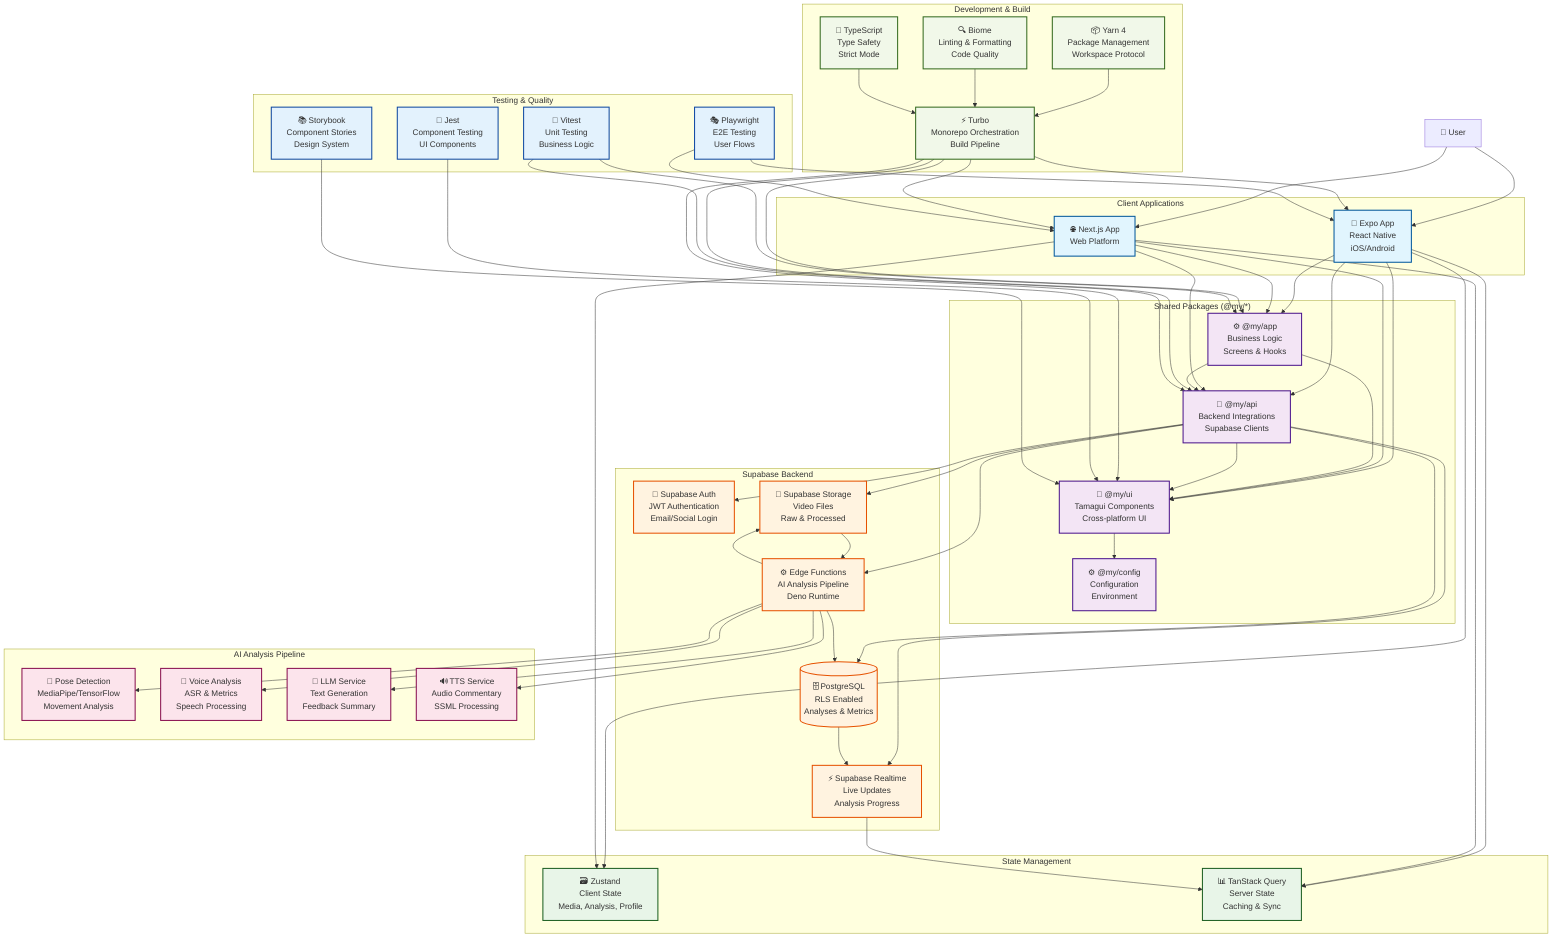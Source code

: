 graph TB
    %% External Users
    User[👤 User]
    
    %% Client Applications
    subgraph "Client Applications"
        ExpoApp[📱 Expo App<br/>React Native<br/>iOS/Android]
        NextApp[🌐 Next.js App<br/>Web Platform]
    end
    
    %% Shared Packages
    subgraph "Shared Packages (@my/*)"
        UIPackage[🎨 @my/ui<br/>Tamagui Components<br/>Cross-platform UI]
        AppPackage[⚙️ @my/app<br/>Business Logic<br/>Screens & Hooks]
        APIPackage[🔌 @my/api<br/>Backend Integrations<br/>Supabase Clients]
        ConfigPackage[⚙️ @my/config<br/>Configuration<br/>Environment]
    end
    
    %% State Management
    subgraph "State Management"
        ZustandStore[🗃️ Zustand<br/>Client State<br/>Media, Analysis, Profile]
        TanStackQuery[📊 TanStack Query<br/>Server State<br/>Caching & Sync]
    end
    
    %% Backend Services
    subgraph "Supabase Backend"
        Auth[🔐 Supabase Auth<br/>JWT Authentication<br/>Email/Social Login]
        Database[(🗄️ PostgreSQL<br/>RLS Enabled<br/>Analyses & Metrics)]
        Storage[📁 Supabase Storage<br/>Video Files<br/>Raw & Processed]
        Realtime[⚡ Supabase Realtime<br/>Live Updates<br/>Analysis Progress]
        EdgeFunctions[⚙️ Edge Functions<br/>AI Analysis Pipeline<br/>Deno Runtime]
    end
    
    %% AI Services
    subgraph "AI Analysis Pipeline"
        PoseDetection[🤖 Pose Detection<br/>MediaPipe/TensorFlow<br/>Movement Analysis]
        VoiceAnalysis[🎤 Voice Analysis<br/>ASR & Metrics<br/>Speech Processing]
        LLMService[🧠 LLM Service<br/>Text Generation<br/>Feedback Summary]
        TTSService[🔊 TTS Service<br/>Audio Commentary<br/>SSML Processing]
    end
    
    %% Development Tools
    subgraph "Development & Build"
        Turbo[⚡ Turbo<br/>Monorepo Orchestration<br/>Build Pipeline]
        Yarn[📦 Yarn 4<br/>Package Management<br/>Workspace Protocol]
        Biome[🔍 Biome<br/>Linting & Formatting<br/>Code Quality]
        TypeScript[📝 TypeScript<br/>Type Safety<br/>Strict Mode]
    end
    
    %% Testing Infrastructure
    subgraph "Testing & Quality"
        Vitest[🧪 Vitest<br/>Unit Testing<br/>Business Logic]
        Jest[🎯 Jest<br/>Component Testing<br/>UI Components]
        Playwright[🎭 Playwright<br/>E2E Testing<br/>User Flows]
        Storybook[📚 Storybook<br/>Component Stories<br/>Design System]
    end
    
    %% User Interactions
    User --> ExpoApp
    User --> NextApp
    
    %% App Dependencies
    ExpoApp --> UIPackage
    ExpoApp --> AppPackage
    ExpoApp --> APIPackage
    NextApp --> UIPackage
    NextApp --> AppPackage
    NextApp --> APIPackage
    
    %% Package Dependencies
    UIPackage --> ConfigPackage
    AppPackage --> UIPackage
    AppPackage --> APIPackage
    APIPackage --> UIPackage
    
    %% State Management Connections
    ExpoApp --> ZustandStore
    NextApp --> ZustandStore
    ExpoApp --> TanStackQuery
    NextApp --> TanStackQuery
    
    %% Backend Connections
    APIPackage --> Auth
    APIPackage --> Database
    APIPackage --> Storage
    APIPackage --> Realtime
    APIPackage --> EdgeFunctions
    
    %% AI Pipeline Flow
    EdgeFunctions --> PoseDetection
    EdgeFunctions --> VoiceAnalysis
    EdgeFunctions --> LLMService
    EdgeFunctions --> TTSService
    
    %% Data Flow
    Storage --> EdgeFunctions
    EdgeFunctions --> Database
    EdgeFunctions --> Storage
    Database --> Realtime
    Realtime --> TanStackQuery
    
    %% Build System
    Turbo --> ExpoApp
    Turbo --> NextApp
    Turbo --> UIPackage
    Turbo --> AppPackage
    Turbo --> APIPackage
    
    Yarn --> Turbo
    Biome --> Turbo
    TypeScript --> Turbo
    
    %% Testing Connections
    Vitest --> AppPackage
    Vitest --> APIPackage
    Jest --> UIPackage
    Playwright --> ExpoApp
    Playwright --> NextApp
    Storybook --> UIPackage
    
    %% Styling
    classDef clientApp fill:#e1f5fe,stroke:#01579b,stroke-width:2px
    classDef sharedPackage fill:#f3e5f5,stroke:#4a148c,stroke-width:2px
    classDef stateManagement fill:#e8f5e8,stroke:#1b5e20,stroke-width:2px
    classDef backend fill:#fff3e0,stroke:#e65100,stroke-width:2px
    classDef ai fill:#fce4ec,stroke:#880e4f,stroke-width:2px
    classDef devTools fill:#f1f8e9,stroke:#33691e,stroke-width:2px
    classDef testing fill:#e3f2fd,stroke:#0d47a1,stroke-width:2px
    
    class ExpoApp,NextApp clientApp
    class UIPackage,AppPackage,APIPackage,ConfigPackage sharedPackage
    class ZustandStore,TanStackQuery stateManagement
    class Auth,Database,Storage,Realtime,EdgeFunctions backend
    class PoseDetection,VoiceAnalysis,LLMService,TTSService ai
    class Turbo,Yarn,Biome,TypeScript devTools
    class Vitest,Jest,Playwright,Storybook testing